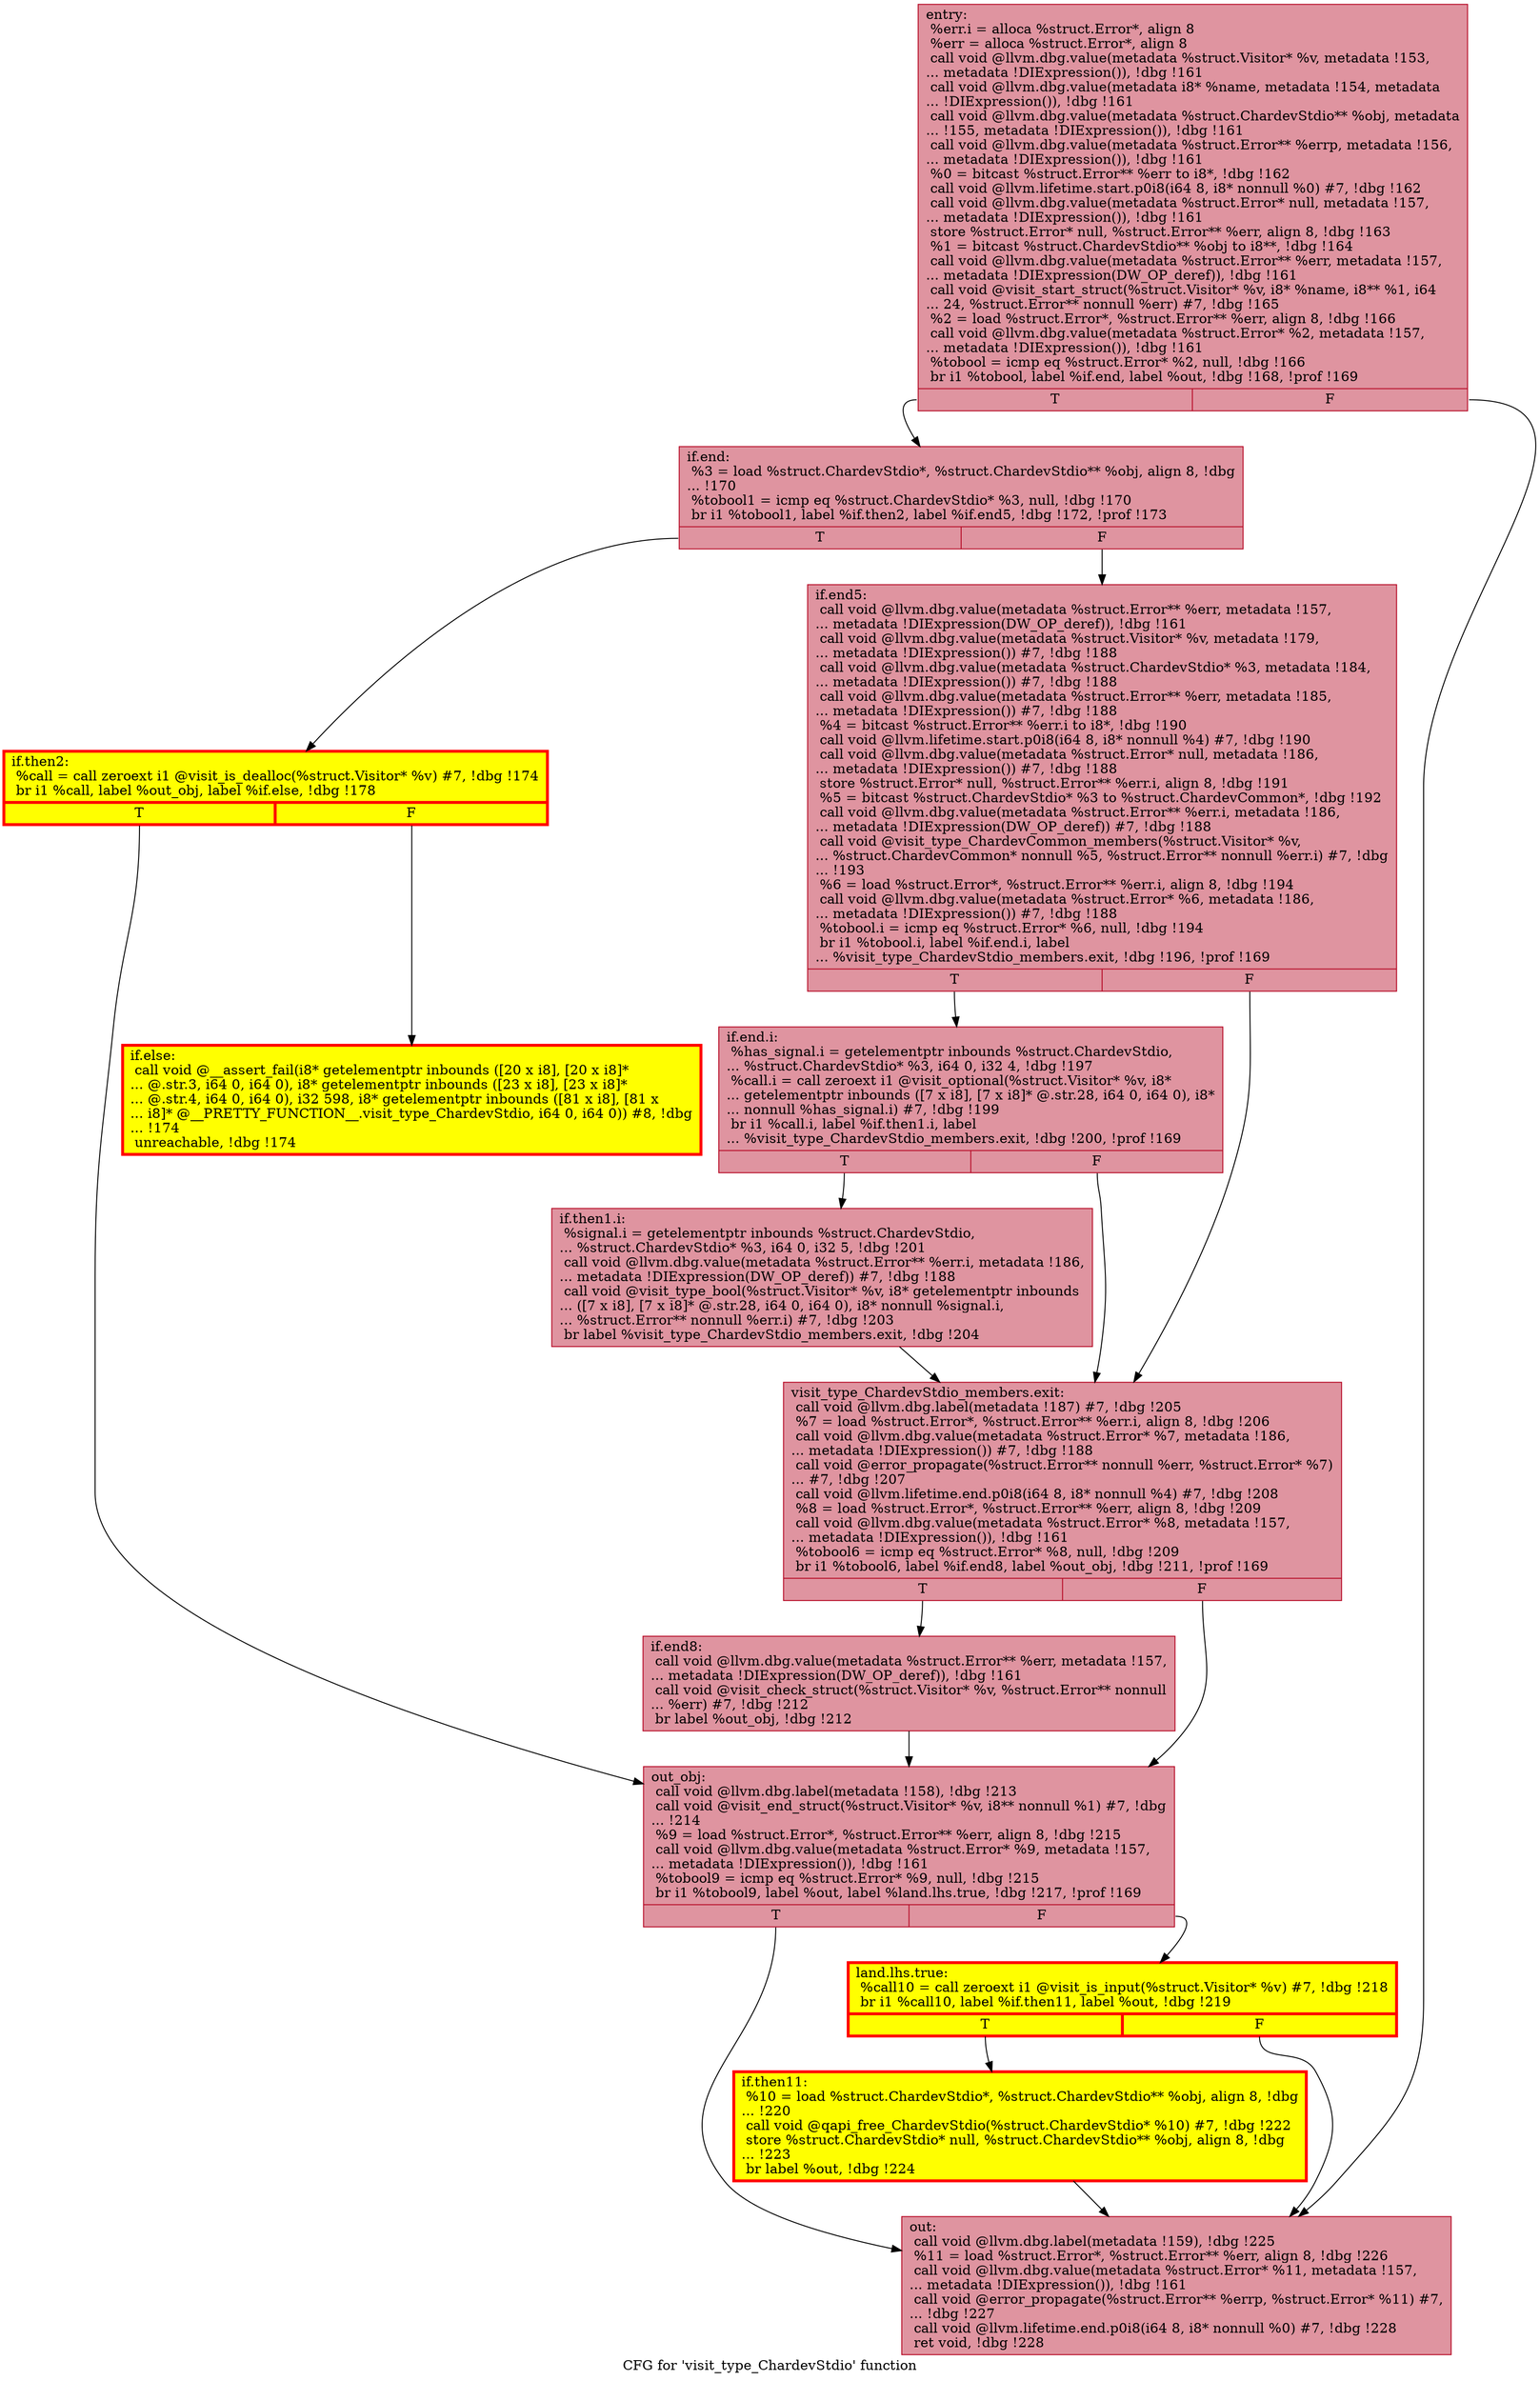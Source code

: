 digraph "CFG for 'visit_type_ChardevStdio' function" {
	label="CFG for 'visit_type_ChardevStdio' function";

	Node0x55ff89b23b30 [shape=record,color="#b70d28ff", style=filled, fillcolor="#b70d2870",label="{entry:\l  %err.i = alloca %struct.Error*, align 8\l  %err = alloca %struct.Error*, align 8\l  call void @llvm.dbg.value(metadata %struct.Visitor* %v, metadata !153,\l... metadata !DIExpression()), !dbg !161\l  call void @llvm.dbg.value(metadata i8* %name, metadata !154, metadata\l... !DIExpression()), !dbg !161\l  call void @llvm.dbg.value(metadata %struct.ChardevStdio** %obj, metadata\l... !155, metadata !DIExpression()), !dbg !161\l  call void @llvm.dbg.value(metadata %struct.Error** %errp, metadata !156,\l... metadata !DIExpression()), !dbg !161\l  %0 = bitcast %struct.Error** %err to i8*, !dbg !162\l  call void @llvm.lifetime.start.p0i8(i64 8, i8* nonnull %0) #7, !dbg !162\l  call void @llvm.dbg.value(metadata %struct.Error* null, metadata !157,\l... metadata !DIExpression()), !dbg !161\l  store %struct.Error* null, %struct.Error** %err, align 8, !dbg !163\l  %1 = bitcast %struct.ChardevStdio** %obj to i8**, !dbg !164\l  call void @llvm.dbg.value(metadata %struct.Error** %err, metadata !157,\l... metadata !DIExpression(DW_OP_deref)), !dbg !161\l  call void @visit_start_struct(%struct.Visitor* %v, i8* %name, i8** %1, i64\l... 24, %struct.Error** nonnull %err) #7, !dbg !165\l  %2 = load %struct.Error*, %struct.Error** %err, align 8, !dbg !166\l  call void @llvm.dbg.value(metadata %struct.Error* %2, metadata !157,\l... metadata !DIExpression()), !dbg !161\l  %tobool = icmp eq %struct.Error* %2, null, !dbg !166\l  br i1 %tobool, label %if.end, label %out, !dbg !168, !prof !169\l|{<s0>T|<s1>F}}"];
	Node0x55ff89b23b30:s0 -> Node0x55ff89c159a0;
	Node0x55ff89b23b30:s1 -> Node0x55ff89c16620;
	Node0x55ff89c159a0 [shape=record,color="#b70d28ff", style=filled, fillcolor="#b70d2870",label="{if.end:                                           \l  %3 = load %struct.ChardevStdio*, %struct.ChardevStdio** %obj, align 8, !dbg\l... !170\l  %tobool1 = icmp eq %struct.ChardevStdio* %3, null, !dbg !170\l  br i1 %tobool1, label %if.then2, label %if.end5, !dbg !172, !prof !173\l|{<s0>T|<s1>F}}"];
	Node0x55ff89c159a0:s0 -> Node0x55ff89c16800;
	Node0x55ff89c159a0:s1 -> Node0x55ff89c16870;
	Node0x55ff89c16800 [shape=record,penwidth=3.0, style="filled", color="red", fillcolor="yellow",label="{if.then2:                                         \l  %call = call zeroext i1 @visit_is_dealloc(%struct.Visitor* %v) #7, !dbg !174\l  br i1 %call, label %out_obj, label %if.else, !dbg !178\l|{<s0>T|<s1>F}}"];
	Node0x55ff89c16800:s0 -> Node0x55ff899f3ae0;
	Node0x55ff89c16800:s1 -> Node0x55ff89c16de0;
	Node0x55ff89c16de0 [shape=record,penwidth=3.0, style="filled", color="red", fillcolor="yellow",label="{if.else:                                          \l  call void @__assert_fail(i8* getelementptr inbounds ([20 x i8], [20 x i8]*\l... @.str.3, i64 0, i64 0), i8* getelementptr inbounds ([23 x i8], [23 x i8]*\l... @.str.4, i64 0, i64 0), i32 598, i8* getelementptr inbounds ([81 x i8], [81 x\l... i8]* @__PRETTY_FUNCTION__.visit_type_ChardevStdio, i64 0, i64 0)) #8, !dbg\l... !174\l  unreachable, !dbg !174\l}"];
	Node0x55ff89c16870 [shape=record,color="#b70d28ff", style=filled, fillcolor="#b70d2870",label="{if.end5:                                          \l  call void @llvm.dbg.value(metadata %struct.Error** %err, metadata !157,\l... metadata !DIExpression(DW_OP_deref)), !dbg !161\l  call void @llvm.dbg.value(metadata %struct.Visitor* %v, metadata !179,\l... metadata !DIExpression()) #7, !dbg !188\l  call void @llvm.dbg.value(metadata %struct.ChardevStdio* %3, metadata !184,\l... metadata !DIExpression()) #7, !dbg !188\l  call void @llvm.dbg.value(metadata %struct.Error** %err, metadata !185,\l... metadata !DIExpression()) #7, !dbg !188\l  %4 = bitcast %struct.Error** %err.i to i8*, !dbg !190\l  call void @llvm.lifetime.start.p0i8(i64 8, i8* nonnull %4) #7, !dbg !190\l  call void @llvm.dbg.value(metadata %struct.Error* null, metadata !186,\l... metadata !DIExpression()) #7, !dbg !188\l  store %struct.Error* null, %struct.Error** %err.i, align 8, !dbg !191\l  %5 = bitcast %struct.ChardevStdio* %3 to %struct.ChardevCommon*, !dbg !192\l  call void @llvm.dbg.value(metadata %struct.Error** %err.i, metadata !186,\l... metadata !DIExpression(DW_OP_deref)) #7, !dbg !188\l  call void @visit_type_ChardevCommon_members(%struct.Visitor* %v,\l... %struct.ChardevCommon* nonnull %5, %struct.Error** nonnull %err.i) #7, !dbg\l... !193\l  %6 = load %struct.Error*, %struct.Error** %err.i, align 8, !dbg !194\l  call void @llvm.dbg.value(metadata %struct.Error* %6, metadata !186,\l... metadata !DIExpression()) #7, !dbg !188\l  %tobool.i = icmp eq %struct.Error* %6, null, !dbg !194\l  br i1 %tobool.i, label %if.end.i, label\l... %visit_type_ChardevStdio_members.exit, !dbg !196, !prof !169\l|{<s0>T|<s1>F}}"];
	Node0x55ff89c16870:s0 -> Node0x55ff89c12f20;
	Node0x55ff89c16870:s1 -> Node0x55ff89bff5c0;
	Node0x55ff89c12f20 [shape=record,color="#b70d28ff", style=filled, fillcolor="#b70d2870",label="{if.end.i:                                         \l  %has_signal.i = getelementptr inbounds %struct.ChardevStdio,\l... %struct.ChardevStdio* %3, i64 0, i32 4, !dbg !197\l  %call.i = call zeroext i1 @visit_optional(%struct.Visitor* %v, i8*\l... getelementptr inbounds ([7 x i8], [7 x i8]* @.str.28, i64 0, i64 0), i8*\l... nonnull %has_signal.i) #7, !dbg !199\l  br i1 %call.i, label %if.then1.i, label\l... %visit_type_ChardevStdio_members.exit, !dbg !200, !prof !169\l|{<s0>T|<s1>F}}"];
	Node0x55ff89c12f20:s0 -> Node0x55ff89c3bfe0;
	Node0x55ff89c12f20:s1 -> Node0x55ff89bff5c0;
	Node0x55ff89c3bfe0 [shape=record,color="#b70d28ff", style=filled, fillcolor="#b70d2870",label="{if.then1.i:                                       \l  %signal.i = getelementptr inbounds %struct.ChardevStdio,\l... %struct.ChardevStdio* %3, i64 0, i32 5, !dbg !201\l  call void @llvm.dbg.value(metadata %struct.Error** %err.i, metadata !186,\l... metadata !DIExpression(DW_OP_deref)) #7, !dbg !188\l  call void @visit_type_bool(%struct.Visitor* %v, i8* getelementptr inbounds\l... ([7 x i8], [7 x i8]* @.str.28, i64 0, i64 0), i8* nonnull %signal.i,\l... %struct.Error** nonnull %err.i) #7, !dbg !203\l  br label %visit_type_ChardevStdio_members.exit, !dbg !204\l}"];
	Node0x55ff89c3bfe0 -> Node0x55ff89bff5c0;
	Node0x55ff89bff5c0 [shape=record,color="#b70d28ff", style=filled, fillcolor="#b70d2870",label="{visit_type_ChardevStdio_members.exit:             \l  call void @llvm.dbg.label(metadata !187) #7, !dbg !205\l  %7 = load %struct.Error*, %struct.Error** %err.i, align 8, !dbg !206\l  call void @llvm.dbg.value(metadata %struct.Error* %7, metadata !186,\l... metadata !DIExpression()) #7, !dbg !188\l  call void @error_propagate(%struct.Error** nonnull %err, %struct.Error* %7)\l... #7, !dbg !207\l  call void @llvm.lifetime.end.p0i8(i64 8, i8* nonnull %4) #7, !dbg !208\l  %8 = load %struct.Error*, %struct.Error** %err, align 8, !dbg !209\l  call void @llvm.dbg.value(metadata %struct.Error* %8, metadata !157,\l... metadata !DIExpression()), !dbg !161\l  %tobool6 = icmp eq %struct.Error* %8, null, !dbg !209\l  br i1 %tobool6, label %if.end8, label %out_obj, !dbg !211, !prof !169\l|{<s0>T|<s1>F}}"];
	Node0x55ff89bff5c0:s0 -> Node0x55ff899f3fe0;
	Node0x55ff89bff5c0:s1 -> Node0x55ff899f3ae0;
	Node0x55ff899f3fe0 [shape=record,color="#b70d28ff", style=filled, fillcolor="#b70d2870",label="{if.end8:                                          \l  call void @llvm.dbg.value(metadata %struct.Error** %err, metadata !157,\l... metadata !DIExpression(DW_OP_deref)), !dbg !161\l  call void @visit_check_struct(%struct.Visitor* %v, %struct.Error** nonnull\l... %err) #7, !dbg !212\l  br label %out_obj, !dbg !212\l}"];
	Node0x55ff899f3fe0 -> Node0x55ff899f3ae0;
	Node0x55ff899f3ae0 [shape=record,color="#b70d28ff", style=filled, fillcolor="#b70d2870",label="{out_obj:                                          \l  call void @llvm.dbg.label(metadata !158), !dbg !213\l  call void @visit_end_struct(%struct.Visitor* %v, i8** nonnull %1) #7, !dbg\l... !214\l  %9 = load %struct.Error*, %struct.Error** %err, align 8, !dbg !215\l  call void @llvm.dbg.value(metadata %struct.Error* %9, metadata !157,\l... metadata !DIExpression()), !dbg !161\l  %tobool9 = icmp eq %struct.Error* %9, null, !dbg !215\l  br i1 %tobool9, label %out, label %land.lhs.true, !dbg !217, !prof !169\l|{<s0>T|<s1>F}}"];
	Node0x55ff899f3ae0:s0 -> Node0x55ff89c16620;
	Node0x55ff899f3ae0:s1 -> Node0x55ff899f4d40;
	Node0x55ff899f4d40 [shape=record,penwidth=3.0, style="filled", color="red", fillcolor="yellow",label="{land.lhs.true:                                    \l  %call10 = call zeroext i1 @visit_is_input(%struct.Visitor* %v) #7, !dbg !218\l  br i1 %call10, label %if.then11, label %out, !dbg !219\l|{<s0>T|<s1>F}}"];
	Node0x55ff899f4d40:s0 -> Node0x55ff899f4c80;
	Node0x55ff899f4d40:s1 -> Node0x55ff89c16620;
	Node0x55ff899f4c80 [shape=record,penwidth=3.0, style="filled", color="red", fillcolor="yellow",label="{if.then11:                                        \l  %10 = load %struct.ChardevStdio*, %struct.ChardevStdio** %obj, align 8, !dbg\l... !220\l  call void @qapi_free_ChardevStdio(%struct.ChardevStdio* %10) #7, !dbg !222\l  store %struct.ChardevStdio* null, %struct.ChardevStdio** %obj, align 8, !dbg\l... !223\l  br label %out, !dbg !224\l}"];
	Node0x55ff899f4c80 -> Node0x55ff89c16620;
	Node0x55ff89c16620 [shape=record,color="#b70d28ff", style=filled, fillcolor="#b70d2870",label="{out:                                              \l  call void @llvm.dbg.label(metadata !159), !dbg !225\l  %11 = load %struct.Error*, %struct.Error** %err, align 8, !dbg !226\l  call void @llvm.dbg.value(metadata %struct.Error* %11, metadata !157,\l... metadata !DIExpression()), !dbg !161\l  call void @error_propagate(%struct.Error** %errp, %struct.Error* %11) #7,\l... !dbg !227\l  call void @llvm.lifetime.end.p0i8(i64 8, i8* nonnull %0) #7, !dbg !228\l  ret void, !dbg !228\l}"];
}
